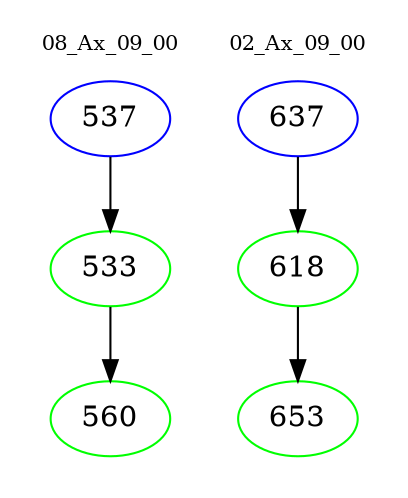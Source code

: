 digraph{
subgraph cluster_0 {
color = white
label = "08_Ax_09_00";
fontsize=10;
T0_537 [label="537", color="blue"]
T0_537 -> T0_533 [color="black"]
T0_533 [label="533", color="green"]
T0_533 -> T0_560 [color="black"]
T0_560 [label="560", color="green"]
}
subgraph cluster_1 {
color = white
label = "02_Ax_09_00";
fontsize=10;
T1_637 [label="637", color="blue"]
T1_637 -> T1_618 [color="black"]
T1_618 [label="618", color="green"]
T1_618 -> T1_653 [color="black"]
T1_653 [label="653", color="green"]
}
}
